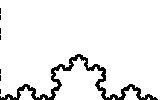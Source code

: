 beginfig(202)
  u:=2cm;
  vardef koch(expr A,B,n) =
    save C; pair C;
    C = A rotatedaround(1/3[A,B], -120);
    if n>0:
      koch( A,        1/3[A,B], n-1);
      koch( 1/3[A,B], C,        n-1);
      koch( C,        2/3[A,B], n-1);
      koch( 2/3[A,B], B,        n-1);
    else:
      draw A--1/3[A,B]--C--2/3[A,B]--B;
    fi;
  enddef;
  z0=(u,0);
  z1=z0 rotated 120;
  z2=z1 rotated 120;
  koch( z0, z1, 4 );
  koch( z1, z2, 4 );
  koch( z2, z0, 4 );
endfig;

